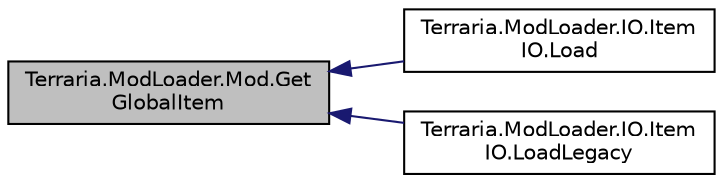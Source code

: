 digraph "Terraria.ModLoader.Mod.GetGlobalItem"
{
  edge [fontname="Helvetica",fontsize="10",labelfontname="Helvetica",labelfontsize="10"];
  node [fontname="Helvetica",fontsize="10",shape=record];
  rankdir="LR";
  Node248 [label="Terraria.ModLoader.Mod.Get\lGlobalItem",height=0.2,width=0.4,color="black", fillcolor="grey75", style="filled", fontcolor="black"];
  Node248 -> Node249 [dir="back",color="midnightblue",fontsize="10",style="solid",fontname="Helvetica"];
  Node249 [label="Terraria.ModLoader.IO.Item\lIO.Load",height=0.2,width=0.4,color="black", fillcolor="white", style="filled",URL="$class_terraria_1_1_mod_loader_1_1_i_o_1_1_item_i_o.html#a6e07a04a50ec3c449e1f4f64bdfa30ad"];
  Node248 -> Node250 [dir="back",color="midnightblue",fontsize="10",style="solid",fontname="Helvetica"];
  Node250 [label="Terraria.ModLoader.IO.Item\lIO.LoadLegacy",height=0.2,width=0.4,color="black", fillcolor="white", style="filled",URL="$class_terraria_1_1_mod_loader_1_1_i_o_1_1_item_i_o.html#a0fc1412d46dee67b9a2031f05e5d0560"];
}
